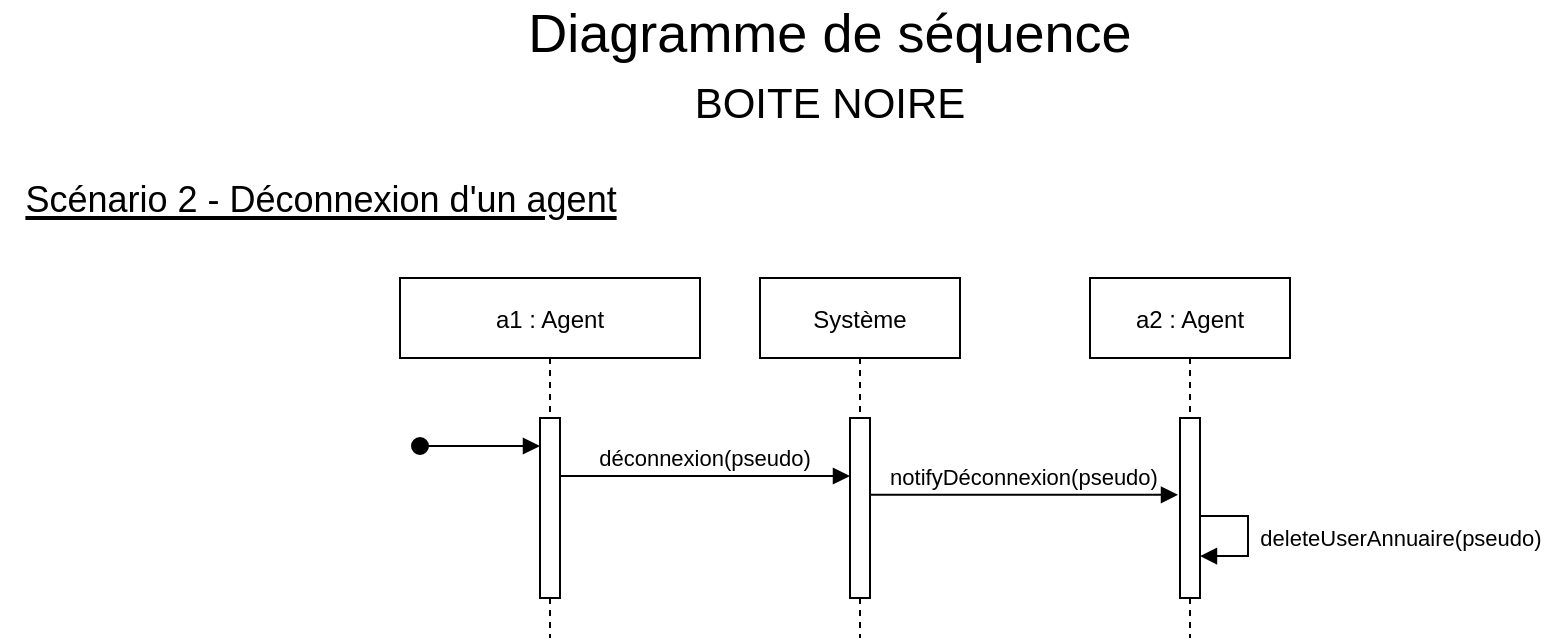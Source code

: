 <mxfile version="20.5.1" type="device"><diagram id="kgpKYQtTHZ0yAKxKKP6v" name="Page-1"><mxGraphModel dx="1422" dy="780" grid="1" gridSize="10" guides="1" tooltips="1" connect="1" arrows="1" fold="1" page="1" pageScale="1" pageWidth="850" pageHeight="1100" math="0" shadow="0"><root><mxCell id="0"/><mxCell id="1" parent="0"/><mxCell id="0FWmXBKmYgSaTfHrwCY2-2" value="a1 : Agent" style="shape=umlLifeline;perimeter=lifelinePerimeter;container=1;collapsible=0;recursiveResize=0;rounded=0;shadow=0;strokeWidth=1;" parent="1" vertex="1"><mxGeometry x="210" y="181" width="150" height="180" as="geometry"/></mxCell><mxCell id="0FWmXBKmYgSaTfHrwCY2-3" value="" style="points=[];perimeter=orthogonalPerimeter;rounded=0;shadow=0;strokeWidth=1;" parent="0FWmXBKmYgSaTfHrwCY2-2" vertex="1"><mxGeometry x="70" y="70" width="10" height="90" as="geometry"/></mxCell><mxCell id="0FWmXBKmYgSaTfHrwCY2-4" value="" style="verticalAlign=bottom;startArrow=oval;endArrow=block;startSize=8;shadow=0;strokeWidth=1;" parent="0FWmXBKmYgSaTfHrwCY2-2" edge="1"><mxGeometry relative="1" as="geometry"><mxPoint x="10" y="84" as="sourcePoint"/><mxPoint x="70" y="84" as="targetPoint"/></mxGeometry></mxCell><mxCell id="0FWmXBKmYgSaTfHrwCY2-6" value="Système" style="shape=umlLifeline;perimeter=lifelinePerimeter;container=1;collapsible=0;recursiveResize=0;rounded=0;shadow=0;strokeWidth=1;" parent="1" vertex="1"><mxGeometry x="390" y="181" width="100" height="180" as="geometry"/></mxCell><mxCell id="0FWmXBKmYgSaTfHrwCY2-7" value="" style="points=[];perimeter=orthogonalPerimeter;rounded=0;shadow=0;strokeWidth=1;" parent="0FWmXBKmYgSaTfHrwCY2-6" vertex="1"><mxGeometry x="45" y="70" width="10" height="90" as="geometry"/></mxCell><mxCell id="0FWmXBKmYgSaTfHrwCY2-8" value="déconnexion(pseudo)" style="verticalAlign=bottom;endArrow=block;entryX=0;entryY=0;shadow=0;strokeWidth=1;" parent="1" edge="1"><mxGeometry relative="1" as="geometry"><mxPoint x="290" y="280" as="sourcePoint"/><mxPoint x="435" y="280.0" as="targetPoint"/></mxGeometry></mxCell><mxCell id="0FWmXBKmYgSaTfHrwCY2-9" value="notifyDéconnexion(pseudo)" style="verticalAlign=bottom;endArrow=block;shadow=0;strokeWidth=1;entryX=-0.1;entryY=0.227;entryDx=0;entryDy=0;entryPerimeter=0;exitX=1;exitY=0.227;exitDx=0;exitDy=0;exitPerimeter=0;" parent="1" edge="1"><mxGeometry relative="1" as="geometry"><mxPoint x="445" y="289.43" as="sourcePoint"/><mxPoint x="599" y="289.43" as="targetPoint"/></mxGeometry></mxCell><mxCell id="0FWmXBKmYgSaTfHrwCY2-10" value="a2 : Agent" style="shape=umlLifeline;perimeter=lifelinePerimeter;container=1;collapsible=0;recursiveResize=0;rounded=0;shadow=0;strokeWidth=1;" parent="1" vertex="1"><mxGeometry x="555" y="181" width="100" height="180" as="geometry"/></mxCell><mxCell id="0FWmXBKmYgSaTfHrwCY2-11" value="" style="points=[];perimeter=orthogonalPerimeter;rounded=0;shadow=0;strokeWidth=1;" parent="0FWmXBKmYgSaTfHrwCY2-10" vertex="1"><mxGeometry x="45" y="70" width="10" height="90" as="geometry"/></mxCell><mxCell id="0FWmXBKmYgSaTfHrwCY2-16" value="deleteUserAnnuaire(pseudo)" style="html=1;verticalAlign=bottom;endArrow=block;rounded=0;exitX=1;exitY=0.544;exitDx=0;exitDy=0;exitPerimeter=0;entryX=1;entryY=0.767;entryDx=0;entryDy=0;entryPerimeter=0;" parent="0FWmXBKmYgSaTfHrwCY2-10" source="0FWmXBKmYgSaTfHrwCY2-11" target="0FWmXBKmYgSaTfHrwCY2-11" edge="1"><mxGeometry x="0.294" y="76" width="80" relative="1" as="geometry"><mxPoint x="49" y="155" as="sourcePoint"/><mxPoint x="129" y="155" as="targetPoint"/><Array as="points"><mxPoint x="79" y="119"/><mxPoint x="79" y="139"/></Array><mxPoint x="76" y="-76" as="offset"/></mxGeometry></mxCell><mxCell id="0FWmXBKmYgSaTfHrwCY2-14" value="&lt;u&gt;&lt;font style=&quot;font-size: 18px;&quot;&gt;Scénario 2 - Déconnexion d'un agent&lt;br&gt;&lt;/font&gt;&lt;/u&gt;" style="text;html=1;align=center;verticalAlign=middle;resizable=0;points=[];autosize=1;strokeColor=none;fillColor=none;fontSize=21;" parent="1" vertex="1"><mxGeometry x="10" y="120" width="320" height="40" as="geometry"/></mxCell><mxCell id="0FWmXBKmYgSaTfHrwCY2-15" value="&lt;div style=&quot;font-size: 27px;&quot;&gt;&lt;font style=&quot;font-size: 27px;&quot;&gt;&lt;span style=&quot;&quot;&gt;Diagramme de séquence&lt;/span&gt; &lt;br&gt;&lt;/font&gt;&lt;/div&gt;&lt;div style=&quot;font-size: 27px;&quot;&gt;&lt;font style=&quot;font-size: 21px;&quot;&gt;BOITE NOIRE&lt;/font&gt;&lt;/div&gt;" style="text;html=1;strokeColor=none;fillColor=none;align=center;verticalAlign=middle;whiteSpace=wrap;rounded=0;" parent="1" vertex="1"><mxGeometry x="195" y="60" width="460" height="30" as="geometry"/></mxCell></root></mxGraphModel></diagram></mxfile>
